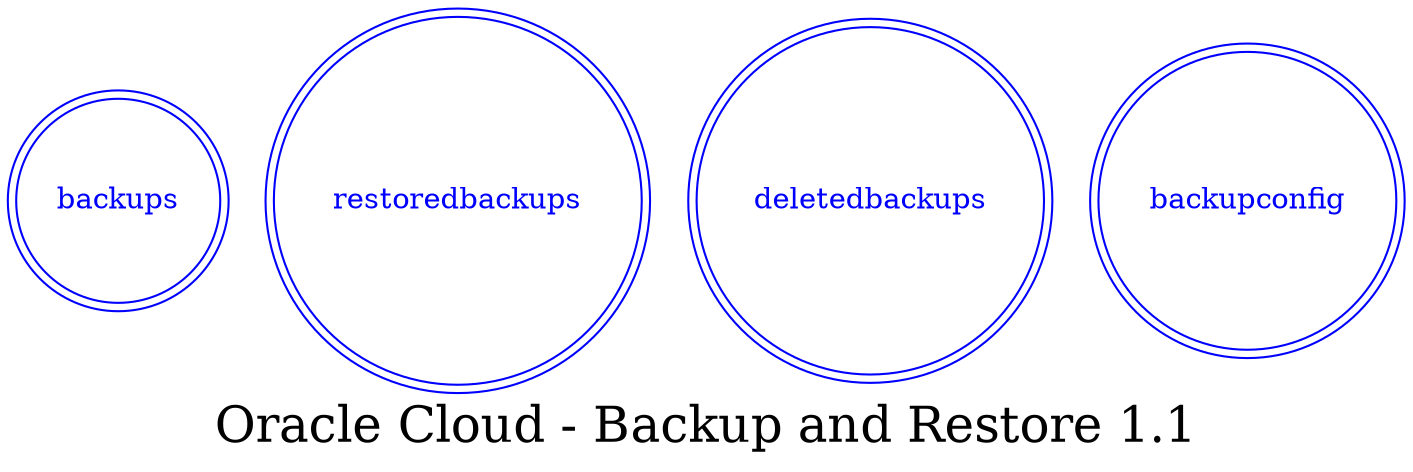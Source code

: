 digraph LexiconGraph {
graph[label="Oracle Cloud - Backup and Restore 1.1", fontsize=24]
splines=true
"backups" [color=blue, fontcolor=blue, shape=doublecircle]
"restoredbackups" [color=blue, fontcolor=blue, shape=doublecircle]
"deletedbackups" [color=blue, fontcolor=blue, shape=doublecircle]
"backupconfig" [color=blue, fontcolor=blue, shape=doublecircle]
}
